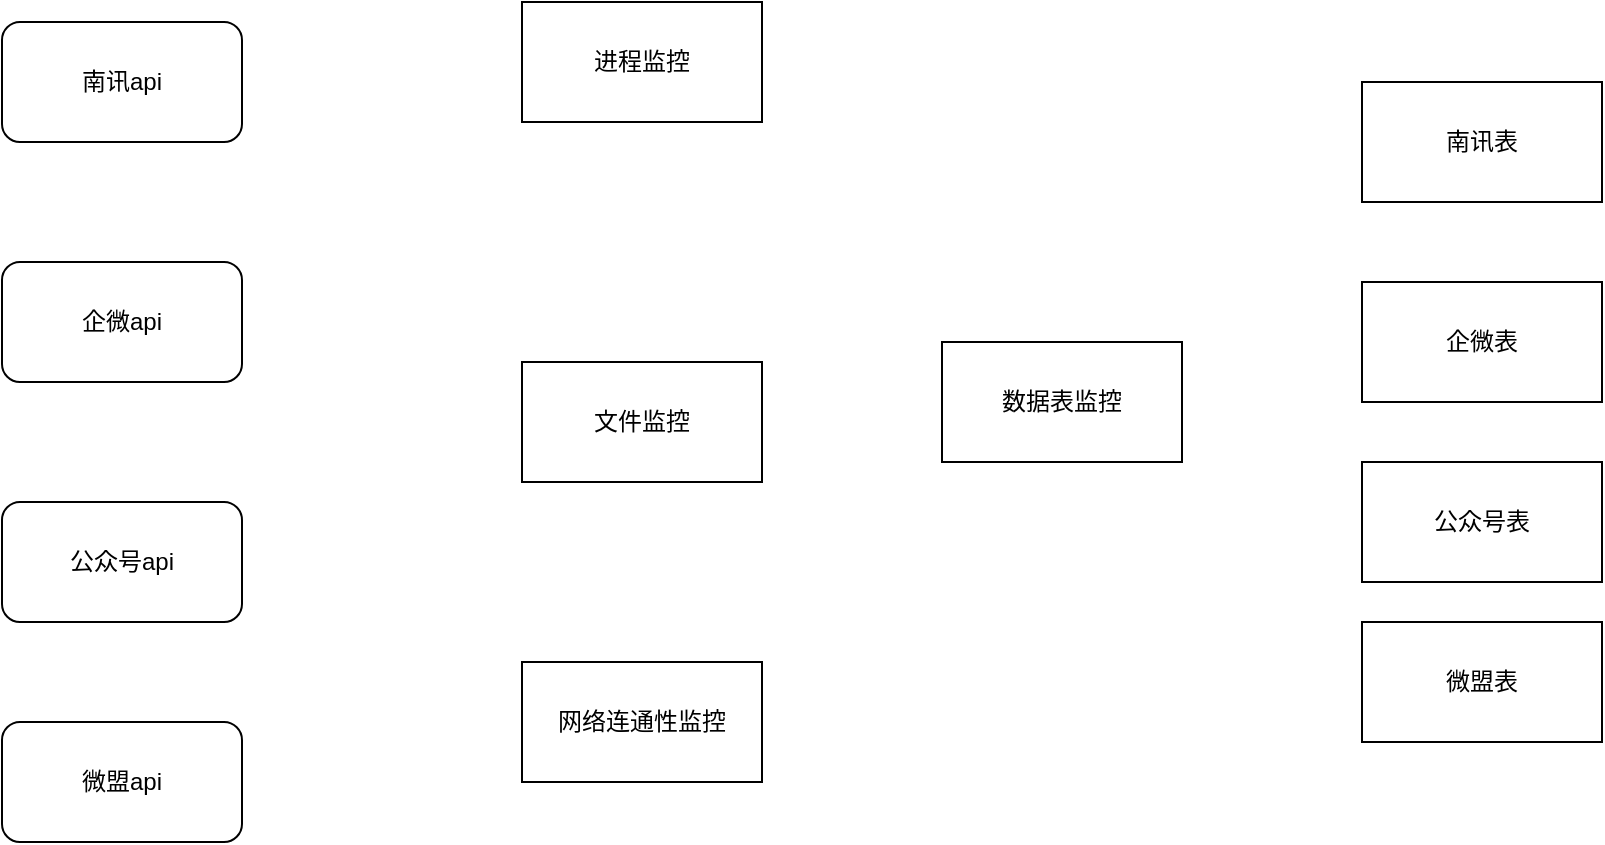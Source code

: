 <mxfile version="22.0.8" type="github">
  <diagram name="第 1 页" id="xv_8_rkUy1ZQQ19TQxu1">
    <mxGraphModel dx="1307" dy="659" grid="1" gridSize="10" guides="1" tooltips="1" connect="1" arrows="1" fold="1" page="1" pageScale="1" pageWidth="1700" pageHeight="1100" math="0" shadow="0">
      <root>
        <mxCell id="0" />
        <mxCell id="1" parent="0" />
        <mxCell id="GxQBhbGdzFd3UNVEvxWp-1" value="南讯api" style="rounded=1;whiteSpace=wrap;html=1;" vertex="1" parent="1">
          <mxGeometry x="250" y="110" width="120" height="60" as="geometry" />
        </mxCell>
        <mxCell id="GxQBhbGdzFd3UNVEvxWp-2" value="企微api" style="rounded=1;whiteSpace=wrap;html=1;" vertex="1" parent="1">
          <mxGeometry x="250" y="230" width="120" height="60" as="geometry" />
        </mxCell>
        <mxCell id="GxQBhbGdzFd3UNVEvxWp-3" value="公众号api" style="rounded=1;whiteSpace=wrap;html=1;" vertex="1" parent="1">
          <mxGeometry x="250" y="350" width="120" height="60" as="geometry" />
        </mxCell>
        <mxCell id="GxQBhbGdzFd3UNVEvxWp-4" value="微盟api" style="rounded=1;whiteSpace=wrap;html=1;" vertex="1" parent="1">
          <mxGeometry x="250" y="460" width="120" height="60" as="geometry" />
        </mxCell>
        <mxCell id="GxQBhbGdzFd3UNVEvxWp-5" value="进程监控" style="rounded=0;whiteSpace=wrap;html=1;" vertex="1" parent="1">
          <mxGeometry x="510" y="100" width="120" height="60" as="geometry" />
        </mxCell>
        <mxCell id="GxQBhbGdzFd3UNVEvxWp-6" value="文件监控" style="rounded=0;whiteSpace=wrap;html=1;" vertex="1" parent="1">
          <mxGeometry x="510" y="280" width="120" height="60" as="geometry" />
        </mxCell>
        <mxCell id="GxQBhbGdzFd3UNVEvxWp-7" value="数据表监控" style="rounded=0;whiteSpace=wrap;html=1;" vertex="1" parent="1">
          <mxGeometry x="720" y="270" width="120" height="60" as="geometry" />
        </mxCell>
        <mxCell id="GxQBhbGdzFd3UNVEvxWp-8" value="网络连通性监控" style="rounded=0;whiteSpace=wrap;html=1;" vertex="1" parent="1">
          <mxGeometry x="510" y="430" width="120" height="60" as="geometry" />
        </mxCell>
        <mxCell id="GxQBhbGdzFd3UNVEvxWp-9" value="南讯表" style="rounded=0;whiteSpace=wrap;html=1;" vertex="1" parent="1">
          <mxGeometry x="930" y="140" width="120" height="60" as="geometry" />
        </mxCell>
        <mxCell id="GxQBhbGdzFd3UNVEvxWp-10" value="企微表" style="rounded=0;whiteSpace=wrap;html=1;" vertex="1" parent="1">
          <mxGeometry x="930" y="240" width="120" height="60" as="geometry" />
        </mxCell>
        <mxCell id="GxQBhbGdzFd3UNVEvxWp-11" value="公众号表" style="rounded=0;whiteSpace=wrap;html=1;" vertex="1" parent="1">
          <mxGeometry x="930" y="330" width="120" height="60" as="geometry" />
        </mxCell>
        <mxCell id="GxQBhbGdzFd3UNVEvxWp-12" value="微盟表" style="rounded=0;whiteSpace=wrap;html=1;" vertex="1" parent="1">
          <mxGeometry x="930" y="410" width="120" height="60" as="geometry" />
        </mxCell>
      </root>
    </mxGraphModel>
  </diagram>
</mxfile>
